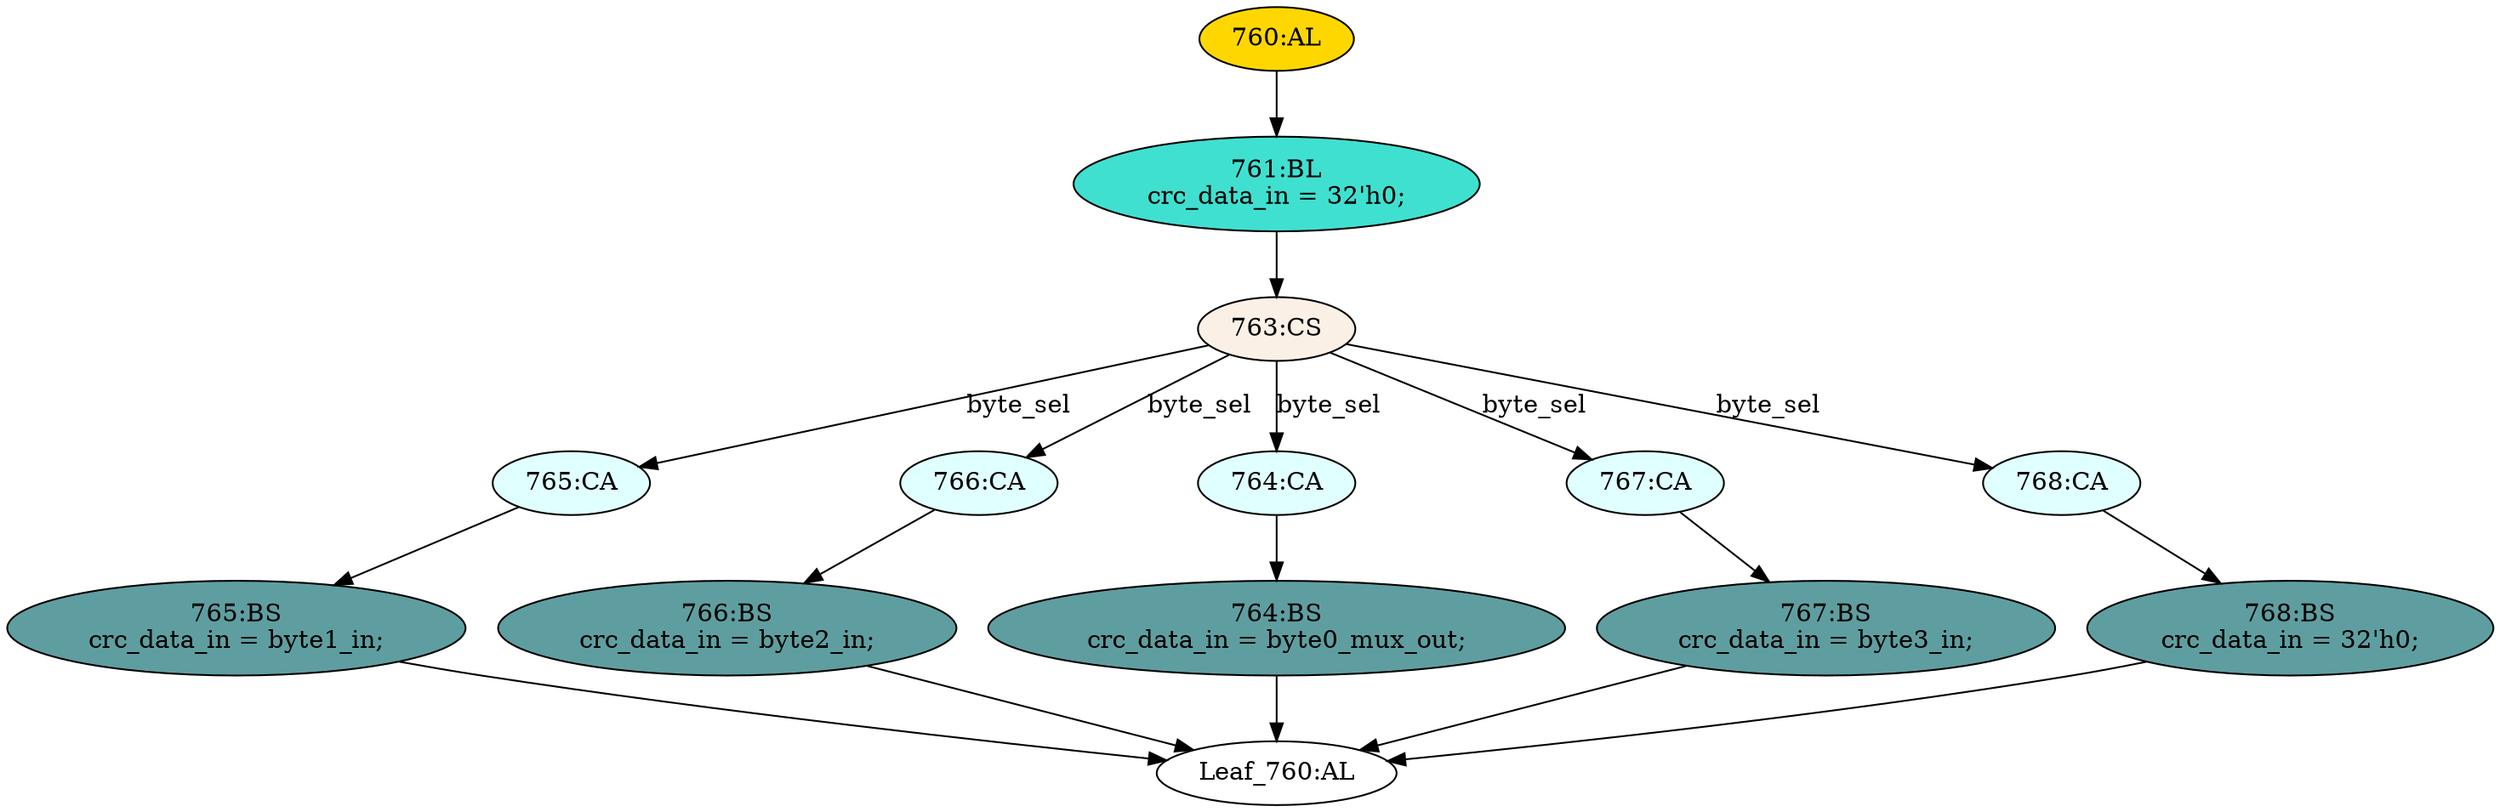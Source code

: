 strict digraph "" {
	node [label="\N"];
	"766:BS"	 [ast="<pyverilog.vparser.ast.BlockingSubstitution object at 0x7f01261e8e50>",
		fillcolor=cadetblue,
		label="766:BS
crc_data_in = byte2_in;",
		statements="[<pyverilog.vparser.ast.BlockingSubstitution object at 0x7f01261e8e50>]",
		style=filled,
		typ=BlockingSubstitution];
	"Leaf_760:AL"	 [def_var="['crc_data_in']",
		label="Leaf_760:AL"];
	"766:BS" -> "Leaf_760:AL"	 [cond="[]",
		lineno=None];
	"767:BS"	 [ast="<pyverilog.vparser.ast.BlockingSubstitution object at 0x7f01261f3050>",
		fillcolor=cadetblue,
		label="767:BS
crc_data_in = byte3_in;",
		statements="[<pyverilog.vparser.ast.BlockingSubstitution object at 0x7f01261f3050>]",
		style=filled,
		typ=BlockingSubstitution];
	"767:BS" -> "Leaf_760:AL"	 [cond="[]",
		lineno=None];
	"761:BL"	 [ast="<pyverilog.vparser.ast.Block object at 0x7f01261f32d0>",
		fillcolor=turquoise,
		label="761:BL
crc_data_in = 32'h0;",
		statements="[<pyverilog.vparser.ast.BlockingSubstitution object at 0x7f01261f3190>]",
		style=filled,
		typ=Block];
	"763:CS"	 [ast="<pyverilog.vparser.ast.CaseStatement object at 0x7f01261f3310>",
		fillcolor=linen,
		label="763:CS",
		statements="[]",
		style=filled,
		typ=CaseStatement];
	"761:BL" -> "763:CS"	 [cond="[]",
		lineno=None];
	"760:AL"	 [ast="<pyverilog.vparser.ast.Always object at 0x7f01261f3a10>",
		clk_sens=False,
		fillcolor=gold,
		label="760:AL",
		sens="['byte3_in', 'byte2_in', 'byte1_in', 'byte0_mux_out']",
		statements="[]",
		style=filled,
		typ=Always,
		use_var="['byte3_in', 'byte2_in', 'byte1_in', 'byte0_mux_out', 'byte_sel']"];
	"760:AL" -> "761:BL"	 [cond="[]",
		lineno=None];
	"764:BS"	 [ast="<pyverilog.vparser.ast.BlockingSubstitution object at 0x7f01261f3450>",
		fillcolor=cadetblue,
		label="764:BS
crc_data_in = byte0_mux_out;",
		statements="[<pyverilog.vparser.ast.BlockingSubstitution object at 0x7f01261f3450>]",
		style=filled,
		typ=BlockingSubstitution];
	"764:BS" -> "Leaf_760:AL"	 [cond="[]",
		lineno=None];
	"765:CA"	 [ast="<pyverilog.vparser.ast.Case object at 0x7f01261f35d0>",
		fillcolor=lightcyan,
		label="765:CA",
		statements="[]",
		style=filled,
		typ=Case];
	"765:BS"	 [ast="<pyverilog.vparser.ast.BlockingSubstitution object at 0x7f01261f3650>",
		fillcolor=cadetblue,
		label="765:BS
crc_data_in = byte1_in;",
		statements="[<pyverilog.vparser.ast.BlockingSubstitution object at 0x7f01261f3650>]",
		style=filled,
		typ=BlockingSubstitution];
	"765:CA" -> "765:BS"	 [cond="[]",
		lineno=None];
	"768:BS"	 [ast="<pyverilog.vparser.ast.BlockingSubstitution object at 0x7f01261f38d0>",
		fillcolor=cadetblue,
		label="768:BS
crc_data_in = 32'h0;",
		statements="[<pyverilog.vparser.ast.BlockingSubstitution object at 0x7f01261f38d0>]",
		style=filled,
		typ=BlockingSubstitution];
	"768:BS" -> "Leaf_760:AL"	 [cond="[]",
		lineno=None];
	"766:CA"	 [ast="<pyverilog.vparser.ast.Case object at 0x7f01261f3790>",
		fillcolor=lightcyan,
		label="766:CA",
		statements="[]",
		style=filled,
		typ=Case];
	"766:CA" -> "766:BS"	 [cond="[]",
		lineno=None];
	"763:CS" -> "765:CA"	 [cond="['byte_sel']",
		label=byte_sel,
		lineno=763];
	"763:CS" -> "766:CA"	 [cond="['byte_sel']",
		label=byte_sel,
		lineno=763];
	"764:CA"	 [ast="<pyverilog.vparser.ast.Case object at 0x7f01261f33d0>",
		fillcolor=lightcyan,
		label="764:CA",
		statements="[]",
		style=filled,
		typ=Case];
	"763:CS" -> "764:CA"	 [cond="['byte_sel']",
		label=byte_sel,
		lineno=763];
	"767:CA"	 [ast="<pyverilog.vparser.ast.Case object at 0x7f01261f3810>",
		fillcolor=lightcyan,
		label="767:CA",
		statements="[]",
		style=filled,
		typ=Case];
	"763:CS" -> "767:CA"	 [cond="['byte_sel']",
		label=byte_sel,
		lineno=763];
	"768:CA"	 [ast="<pyverilog.vparser.ast.Case object at 0x7f01261f3890>",
		fillcolor=lightcyan,
		label="768:CA",
		statements="[]",
		style=filled,
		typ=Case];
	"763:CS" -> "768:CA"	 [cond="['byte_sel']",
		label=byte_sel,
		lineno=763];
	"764:CA" -> "764:BS"	 [cond="[]",
		lineno=None];
	"765:BS" -> "Leaf_760:AL"	 [cond="[]",
		lineno=None];
	"767:CA" -> "767:BS"	 [cond="[]",
		lineno=None];
	"768:CA" -> "768:BS"	 [cond="[]",
		lineno=None];
}
